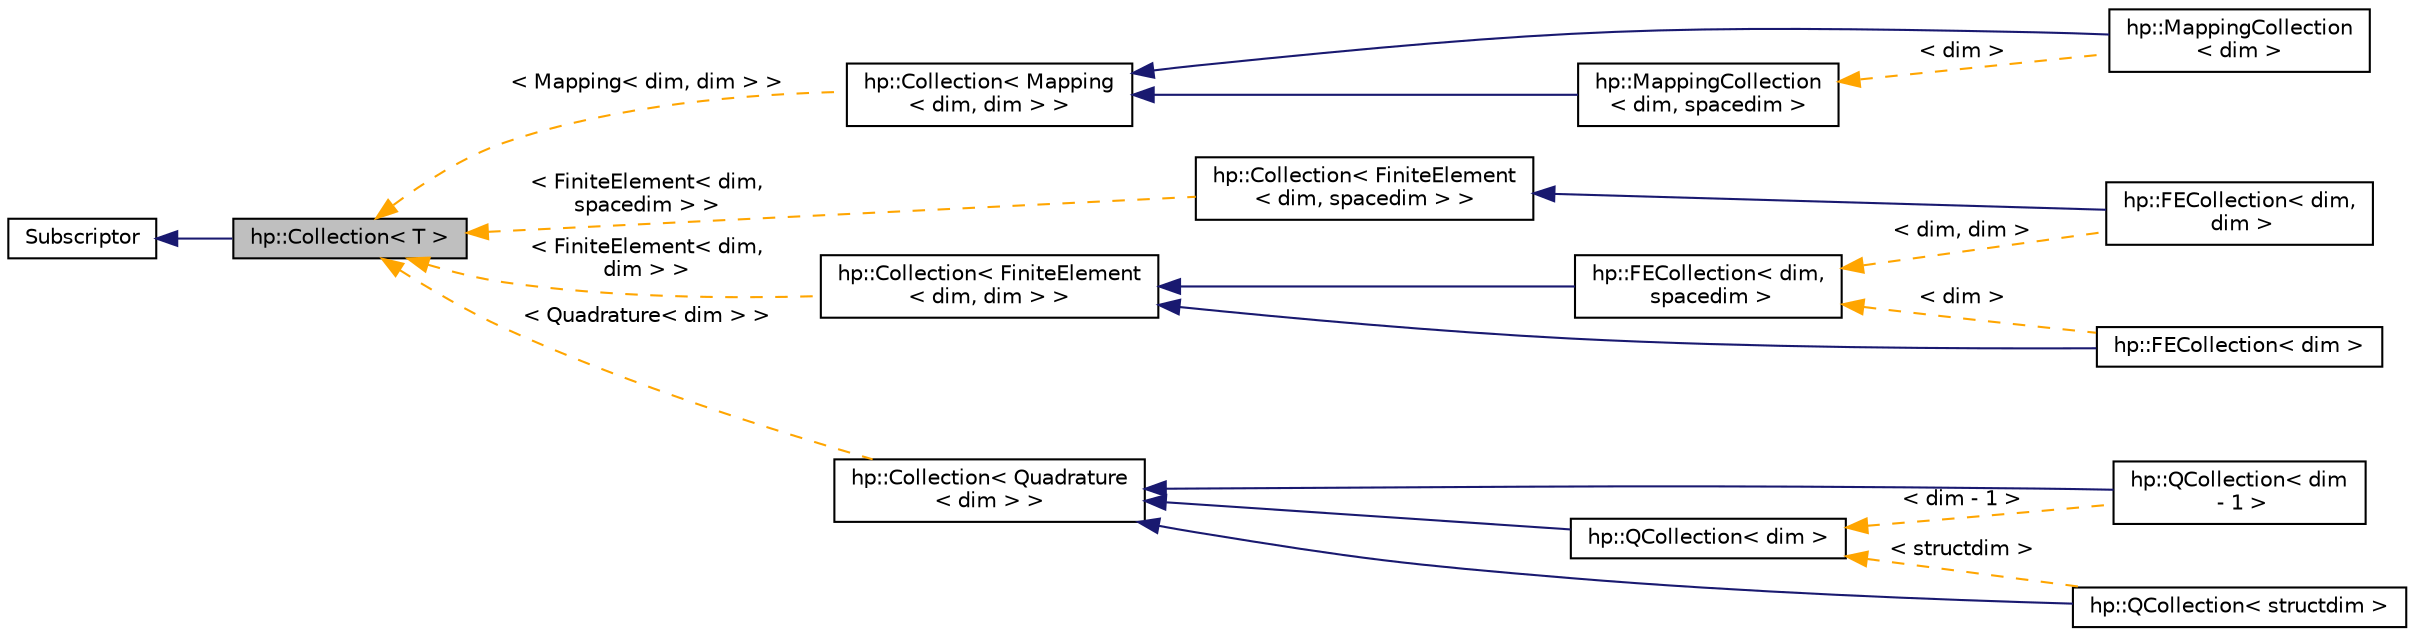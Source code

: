 digraph "hp::Collection&lt; T &gt;"
{
 // LATEX_PDF_SIZE
  edge [fontname="Helvetica",fontsize="10",labelfontname="Helvetica",labelfontsize="10"];
  node [fontname="Helvetica",fontsize="10",shape=record];
  rankdir="LR";
  Node1 [label="hp::Collection\< T \>",height=0.2,width=0.4,color="black", fillcolor="grey75", style="filled", fontcolor="black",tooltip=" "];
  Node2 -> Node1 [dir="back",color="midnightblue",fontsize="10",style="solid",fontname="Helvetica"];
  Node2 [label="Subscriptor",height=0.2,width=0.4,color="black", fillcolor="white", style="filled",URL="$classSubscriptor.html",tooltip=" "];
  Node1 -> Node3 [dir="back",color="orange",fontsize="10",style="dashed",label=" \< Mapping\< dim, dim \> \>" ,fontname="Helvetica"];
  Node3 [label="hp::Collection\< Mapping\l\< dim, dim \> \>",height=0.2,width=0.4,color="black", fillcolor="white", style="filled",URL="$classhp_1_1Collection.html",tooltip=" "];
  Node3 -> Node4 [dir="back",color="midnightblue",fontsize="10",style="solid",fontname="Helvetica"];
  Node4 [label="hp::MappingCollection\l\< dim, spacedim \>",height=0.2,width=0.4,color="black", fillcolor="white", style="filled",URL="$classhp_1_1MappingCollection.html",tooltip=" "];
  Node4 -> Node5 [dir="back",color="orange",fontsize="10",style="dashed",label=" \< dim \>" ,fontname="Helvetica"];
  Node5 [label="hp::MappingCollection\l\< dim \>",height=0.2,width=0.4,color="black", fillcolor="white", style="filled",URL="$classhp_1_1MappingCollection.html",tooltip=" "];
  Node3 -> Node5 [dir="back",color="midnightblue",fontsize="10",style="solid",fontname="Helvetica"];
  Node1 -> Node6 [dir="back",color="orange",fontsize="10",style="dashed",label=" \< FiniteElement\< dim,\l spacedim \> \>" ,fontname="Helvetica"];
  Node6 [label="hp::Collection\< FiniteElement\l\< dim, spacedim \> \>",height=0.2,width=0.4,color="black", fillcolor="white", style="filled",URL="$classhp_1_1Collection.html",tooltip=" "];
  Node6 -> Node7 [dir="back",color="midnightblue",fontsize="10",style="solid",fontname="Helvetica"];
  Node7 [label="hp::FECollection\< dim,\l dim \>",height=0.2,width=0.4,color="black", fillcolor="white", style="filled",URL="$classhp_1_1FECollection.html",tooltip=" "];
  Node1 -> Node8 [dir="back",color="orange",fontsize="10",style="dashed",label=" \< Quadrature\< dim \> \>" ,fontname="Helvetica"];
  Node8 [label="hp::Collection\< Quadrature\l\< dim \> \>",height=0.2,width=0.4,color="black", fillcolor="white", style="filled",URL="$classhp_1_1Collection.html",tooltip=" "];
  Node8 -> Node9 [dir="back",color="midnightblue",fontsize="10",style="solid",fontname="Helvetica"];
  Node9 [label="hp::QCollection\< dim \>",height=0.2,width=0.4,color="black", fillcolor="white", style="filled",URL="$classhp_1_1QCollection.html",tooltip=" "];
  Node9 -> Node10 [dir="back",color="orange",fontsize="10",style="dashed",label=" \< dim - 1 \>" ,fontname="Helvetica"];
  Node10 [label="hp::QCollection\< dim\l - 1 \>",height=0.2,width=0.4,color="black", fillcolor="white", style="filled",URL="$classhp_1_1QCollection.html",tooltip=" "];
  Node9 -> Node11 [dir="back",color="orange",fontsize="10",style="dashed",label=" \< structdim \>" ,fontname="Helvetica"];
  Node11 [label="hp::QCollection\< structdim \>",height=0.2,width=0.4,color="black", fillcolor="white", style="filled",URL="$classhp_1_1QCollection.html",tooltip=" "];
  Node8 -> Node10 [dir="back",color="midnightblue",fontsize="10",style="solid",fontname="Helvetica"];
  Node8 -> Node11 [dir="back",color="midnightblue",fontsize="10",style="solid",fontname="Helvetica"];
  Node1 -> Node12 [dir="back",color="orange",fontsize="10",style="dashed",label=" \< FiniteElement\< dim,\l dim \> \>" ,fontname="Helvetica"];
  Node12 [label="hp::Collection\< FiniteElement\l\< dim, dim \> \>",height=0.2,width=0.4,color="black", fillcolor="white", style="filled",URL="$classhp_1_1Collection.html",tooltip=" "];
  Node12 -> Node13 [dir="back",color="midnightblue",fontsize="10",style="solid",fontname="Helvetica"];
  Node13 [label="hp::FECollection\< dim \>",height=0.2,width=0.4,color="black", fillcolor="white", style="filled",URL="$classhp_1_1FECollection.html",tooltip=" "];
  Node12 -> Node14 [dir="back",color="midnightblue",fontsize="10",style="solid",fontname="Helvetica"];
  Node14 [label="hp::FECollection\< dim,\l spacedim \>",height=0.2,width=0.4,color="black", fillcolor="white", style="filled",URL="$classhp_1_1FECollection.html",tooltip=" "];
  Node14 -> Node7 [dir="back",color="orange",fontsize="10",style="dashed",label=" \< dim, dim \>" ,fontname="Helvetica"];
  Node14 -> Node13 [dir="back",color="orange",fontsize="10",style="dashed",label=" \< dim \>" ,fontname="Helvetica"];
}
